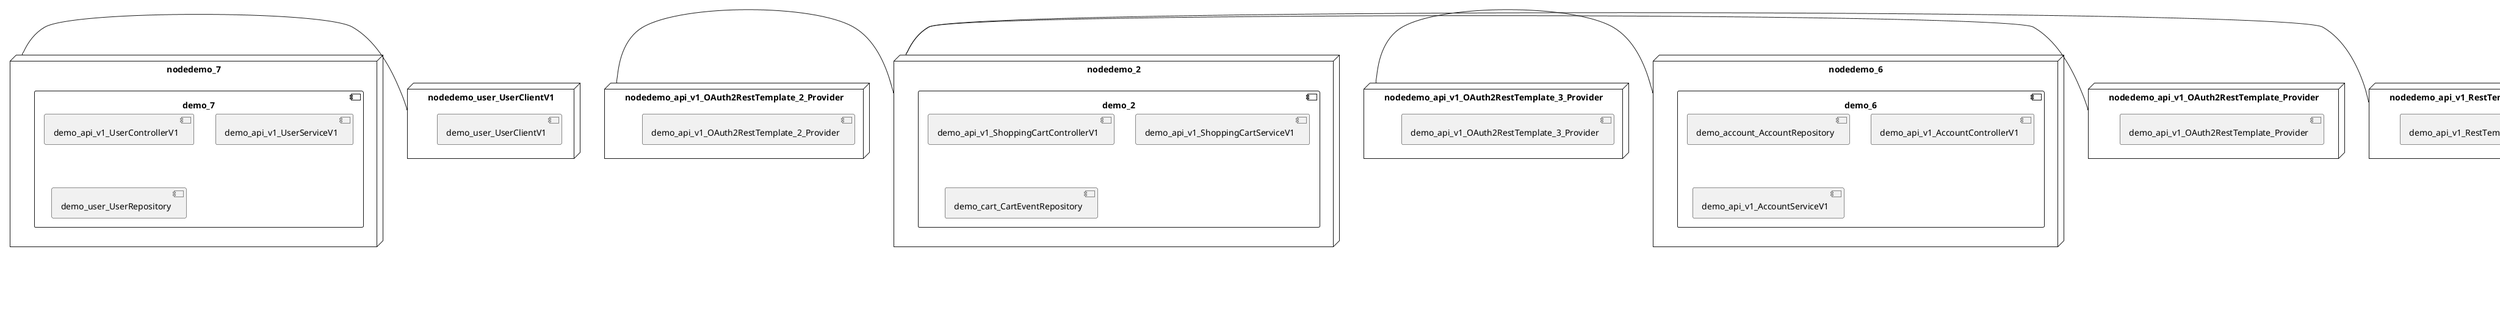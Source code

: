 @startuml
skinparam fixCircleLabelOverlapping true
skinparam componentStyle uml2
node nodedemo {
component demo {
[demo_api_v1_CatalogControllerV1] [[kbastani-spring-cloud-event-sourcing-example.system#_u1Gr1O_NEe6nnPzd7lxfFQ]]
[demo_api_v1_CatalogServiceV1] [[kbastani-spring-cloud-event-sourcing-example.system#_u1Gr1O_NEe6nnPzd7lxfFQ]]
[demo_catalog_CatalogInfoRepository] [[kbastani-spring-cloud-event-sourcing-example.system#_u1Gr1O_NEe6nnPzd7lxfFQ]]
}
}
node nodedemo_2 {
component demo_2 {
[demo_api_v1_ShoppingCartControllerV1] [[kbastani-spring-cloud-event-sourcing-example.system#_u1Gr1O_NEe6nnPzd7lxfFQ]]
[demo_api_v1_ShoppingCartServiceV1] [[kbastani-spring-cloud-event-sourcing-example.system#_u1Gr1O_NEe6nnPzd7lxfFQ]]
[demo_cart_CartEventRepository] [[kbastani-spring-cloud-event-sourcing-example.system#_u1Gr1O_NEe6nnPzd7lxfFQ]]
}
}
node nodedemo_3 {
component demo_3 {
[DatabaseInitializer] [[kbastani-spring-cloud-event-sourcing-example.system#_u1Gr1O_NEe6nnPzd7lxfFQ]]
[demo_api_v1_OrderControllerV1] [[kbastani-spring-cloud-event-sourcing-example.system#_u1Gr1O_NEe6nnPzd7lxfFQ]]
[demo_api_v1_OrderServiceV1] [[kbastani-spring-cloud-event-sourcing-example.system#_u1Gr1O_NEe6nnPzd7lxfFQ]]
[demo_config_DatabaseInitializer] [[kbastani-spring-cloud-event-sourcing-example.system#_u1Gr1O_NEe6nnPzd7lxfFQ]]
[demo_invoice_InvoiceRepository] [[kbastani-spring-cloud-event-sourcing-example.system#_u1Gr1O_NEe6nnPzd7lxfFQ]]
[demo_order_OrderEventRepository] [[kbastani-spring-cloud-event-sourcing-example.system#_u1Gr1O_NEe6nnPzd7lxfFQ]]
[demo_order_OrderRepository] [[kbastani-spring-cloud-event-sourcing-example.system#_u1Gr1O_NEe6nnPzd7lxfFQ]]
}
}
node nodedemo_4 {
component demo_4 {
}
}
node nodedemo_5 {
component demo_5 {
[demo_UserController] [[kbastani-spring-cloud-event-sourcing-example.system#_u1Gr1O_NEe6nnPzd7lxfFQ]]
[demo_UserRepository] [[kbastani-spring-cloud-event-sourcing-example.system#_u1Gr1O_NEe6nnPzd7lxfFQ]]
[demo_UserService] [[kbastani-spring-cloud-event-sourcing-example.system#_u1Gr1O_NEe6nnPzd7lxfFQ]]
[demo_login_UserController] [[kbastani-spring-cloud-event-sourcing-example.system#_u1Gr1O_NEe6nnPzd7lxfFQ]]
}
}
node nodedemo_6 {
component demo_6 {
[demo_account_AccountRepository] [[kbastani-spring-cloud-event-sourcing-example.system#_u1Gr1O_NEe6nnPzd7lxfFQ]]
[demo_api_v1_AccountControllerV1] [[kbastani-spring-cloud-event-sourcing-example.system#_u1Gr1O_NEe6nnPzd7lxfFQ]]
[demo_api_v1_AccountServiceV1] [[kbastani-spring-cloud-event-sourcing-example.system#_u1Gr1O_NEe6nnPzd7lxfFQ]]
}
}
node nodedemo_7 {
component demo_7 {
[demo_api_v1_UserControllerV1] [[kbastani-spring-cloud-event-sourcing-example.system#_u1Gr1O_NEe6nnPzd7lxfFQ]]
[demo_api_v1_UserServiceV1] [[kbastani-spring-cloud-event-sourcing-example.system#_u1Gr1O_NEe6nnPzd7lxfFQ]]
[demo_user_UserRepository] [[kbastani-spring-cloud-event-sourcing-example.system#_u1Gr1O_NEe6nnPzd7lxfFQ]]
}
}
node nodedemo_v1 {
component demo_v1 {
[demo_v1_InventoryControllerV1] [[kbastani-spring-cloud-event-sourcing-example.system#_u1Gr1O_NEe6nnPzd7lxfFQ]]
[demo_v1_InventoryServiceV1] [[kbastani-spring-cloud-event-sourcing-example.system#_u1Gr1O_NEe6nnPzd7lxfFQ]]
}
}
node nodedemo_api_v1_OAuth2RestTemplate_2_Provider {
[demo_api_v1_OAuth2RestTemplate_2_Provider] [[kbastani-spring-cloud-event-sourcing-example.system#_u1Gr1O_NEe6nnPzd7lxfFQ]]
}
node nodedemo_api_v1_OAuth2RestTemplate_3_Provider {
[demo_api_v1_OAuth2RestTemplate_3_Provider] [[kbastani-spring-cloud-event-sourcing-example.system#_u1Gr1O_NEe6nnPzd7lxfFQ]]
}
node nodedemo_api_v1_OAuth2RestTemplate_Provider {
[demo_api_v1_OAuth2RestTemplate_Provider] [[kbastani-spring-cloud-event-sourcing-example.system#_u1Gr1O_NEe6nnPzd7lxfFQ]]
}
node nodedemo_api_v1_RestTemplate_2_Provider {
[demo_api_v1_RestTemplate_2_Provider] [[kbastani-spring-cloud-event-sourcing-example.system#_u1Gr1O_NEe6nnPzd7lxfFQ]]
}
node nodedemo_api_v1_RestTemplate_Provider {
[demo_api_v1_RestTemplate_Provider] [[kbastani-spring-cloud-event-sourcing-example.system#_u1Gr1O_NEe6nnPzd7lxfFQ]]
}
node nodedemo_inventory_InventoryRepository_Provider {
[demo_inventory_InventoryRepository_Provider] [[kbastani-spring-cloud-event-sourcing-example.system#_u1Gr1O_NEe6nnPzd7lxfFQ]]
}
node nodedemo_login_AuthenticationManager_Provider {
[demo_login_AuthenticationManager_Provider] [[kbastani-spring-cloud-event-sourcing-example.system#_u1Gr1O_NEe6nnPzd7lxfFQ]]
}
node nodedemo_login_ClientDetailsService_Provider {
[demo_login_ClientDetailsService_Provider] [[kbastani-spring-cloud-event-sourcing-example.system#_u1Gr1O_NEe6nnPzd7lxfFQ]]
}
node nodedemo_login_HttpSessionSecurityContextRepository_Provider {
[demo_login_HttpSessionSecurityContextRepository_Provider] [[kbastani-spring-cloud-event-sourcing-example.system#_u1Gr1O_NEe6nnPzd7lxfFQ]]
}
node nodedemo_login_LoginController {
[demo_login_LoginController] [[kbastani-spring-cloud-event-sourcing-example.system#_u1Gr1O_NEe6nnPzd7lxfFQ]]
}
node nodedemo_product_ProductRepository_Provider {
[demo_product_ProductRepository_Provider] [[kbastani-spring-cloud-event-sourcing-example.system#_u1Gr1O_NEe6nnPzd7lxfFQ]]
}
node nodedemo_user_UserClientV1 {
[demo_user_UserClientV1] [[kbastani-spring-cloud-event-sourcing-example.system#_u1Gr1O_NEe6nnPzd7lxfFQ]]
}
node nodedemo_v1_Session_Provider {
[demo_v1_Session_Provider] [[kbastani-spring-cloud-event-sourcing-example.system#_u1Gr1O_NEe6nnPzd7lxfFQ]]
}
[nodedemo_7] - [nodedemo_user_UserClientV1]
[nodedemo_api_v1_OAuth2RestTemplate_2_Provider] - [nodedemo_2]
[nodedemo_api_v1_OAuth2RestTemplate_3_Provider] - [nodedemo_6]
[nodedemo_api_v1_OAuth2RestTemplate_Provider] - [nodedemo_2]
[nodedemo_api_v1_RestTemplate_2_Provider] - [nodedemo_2]
[nodedemo_api_v1_RestTemplate_Provider] - [nodedemo]
[nodedemo_inventory_InventoryRepository_Provider] - [nodedemo_v1]
[nodedemo_login_AuthenticationManager_Provider] - [nodedemo_login_LoginController]
[nodedemo_login_ClientDetailsService_Provider] - [nodedemo_login_LoginController]
[nodedemo_login_HttpSessionSecurityContextRepository_Provider] - [nodedemo_login_LoginController]
[nodedemo_product_ProductRepository_Provider] - [nodedemo_v1]
[nodedemo_v1_Session_Provider] - [nodedemo_v1]

@enduml
